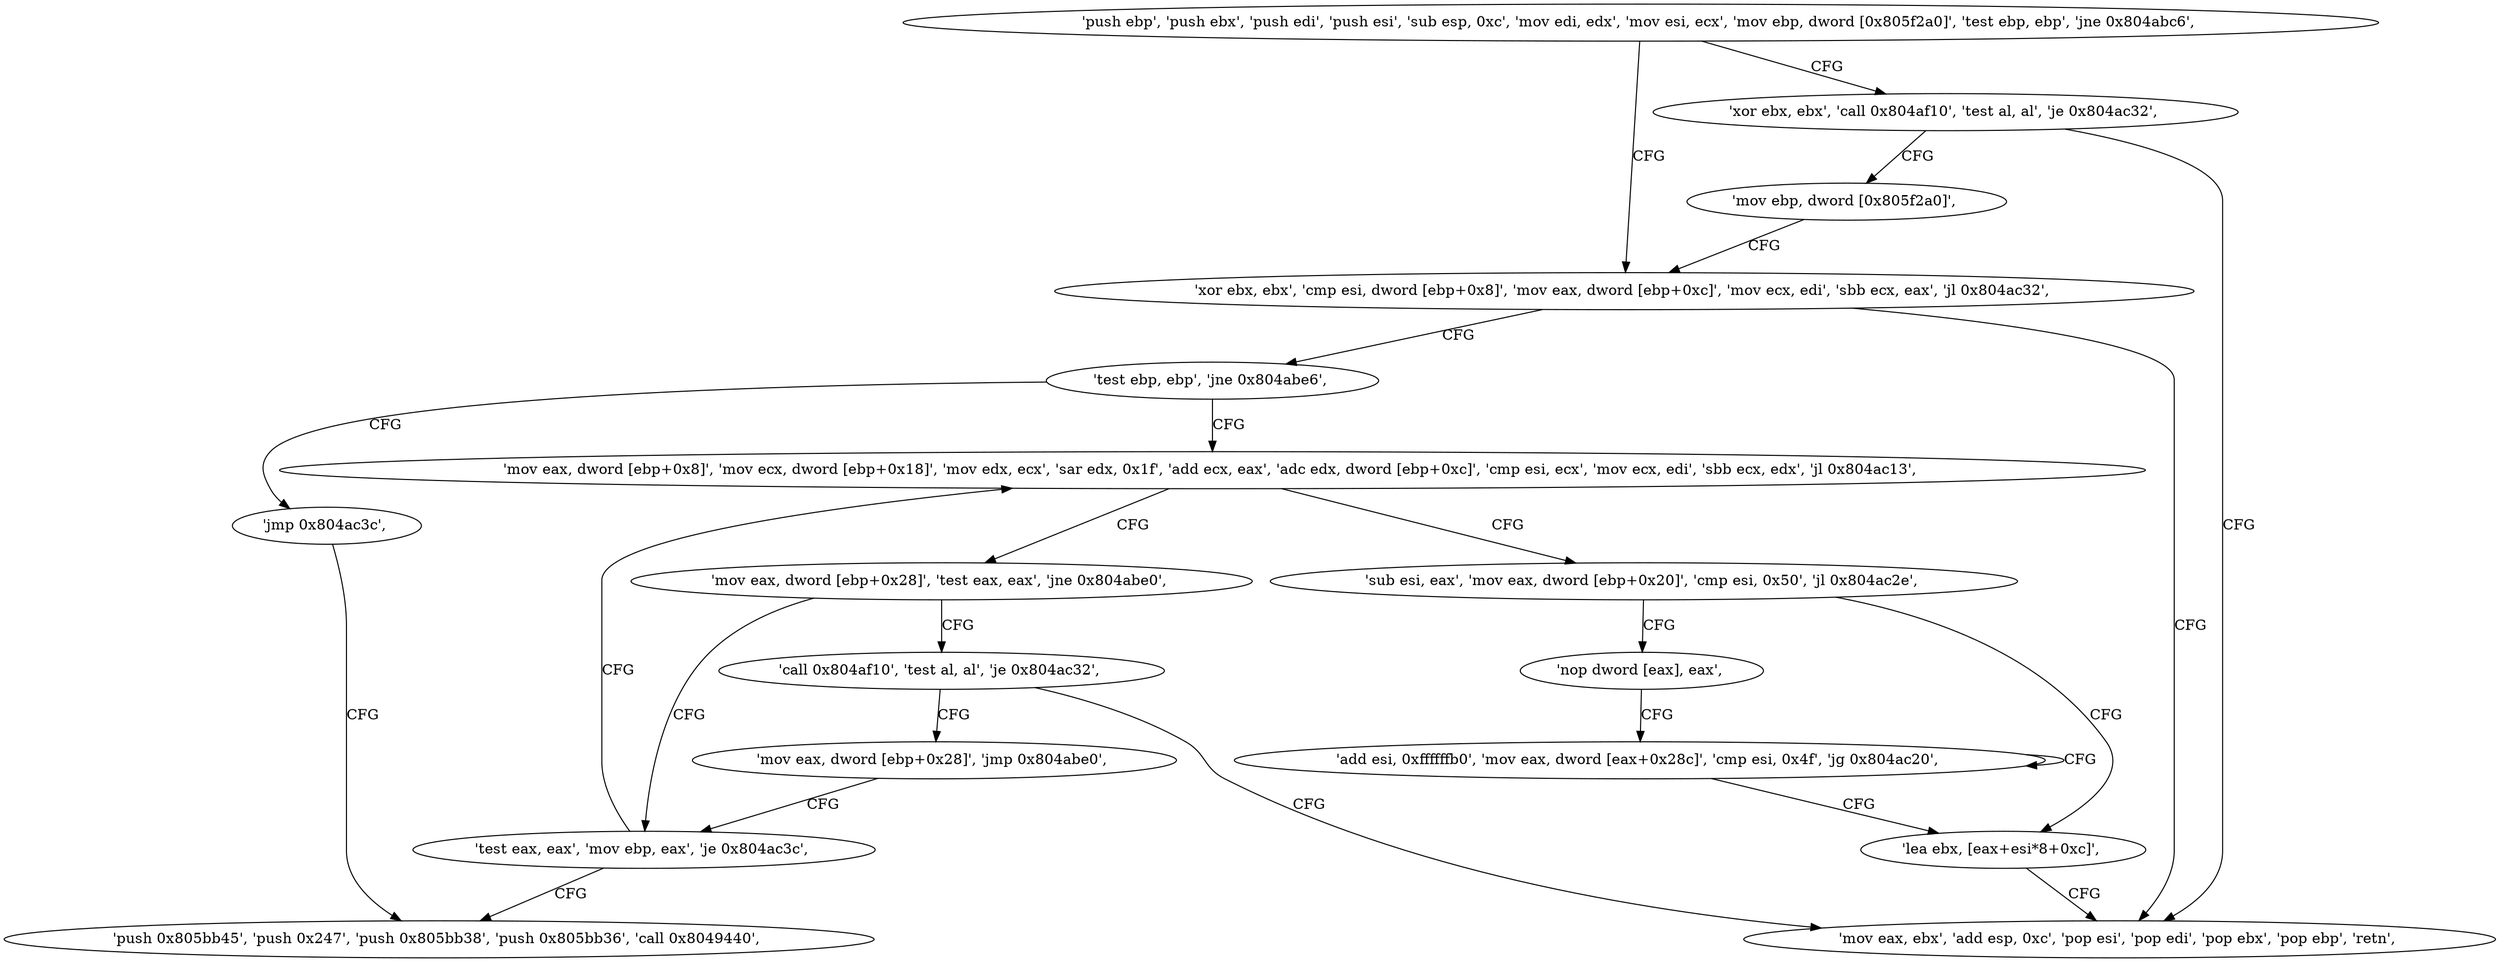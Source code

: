 digraph "func" {
"134523808" [label = "'push ebp', 'push ebx', 'push edi', 'push esi', 'sub esp, 0xc', 'mov edi, edx', 'mov esi, ecx', 'mov ebp, dword [0x805f2a0]', 'test ebp, ebp', 'jne 0x804abc6', " ]
"134523846" [label = "'xor ebx, ebx', 'cmp esi, dword [ebp+0x8]', 'mov eax, dword [ebp+0xc]', 'mov ecx, edi', 'sbb ecx, eax', 'jl 0x804ac32', " ]
"134523829" [label = "'xor ebx, ebx', 'call 0x804af10', 'test al, al', 'je 0x804ac32', " ]
"134523954" [label = "'mov eax, ebx', 'add esp, 0xc', 'pop esi', 'pop edi', 'pop ebx', 'pop ebp', 'retn', " ]
"134523860" [label = "'test ebp, ebp', 'jne 0x804abe6', " ]
"134523840" [label = "'mov ebp, dword [0x805f2a0]', " ]
"134523878" [label = "'mov eax, dword [ebp+0x8]', 'mov ecx, dword [ebp+0x18]', 'mov edx, ecx', 'sar edx, 0x1f', 'add ecx, eax', 'adc edx, dword [ebp+0xc]', 'cmp esi, ecx', 'mov ecx, edi', 'sbb ecx, edx', 'jl 0x804ac13', " ]
"134523864" [label = "'jmp 0x804ac3c', " ]
"134523923" [label = "'sub esi, eax', 'mov eax, dword [ebp+0x20]', 'cmp esi, 0x50', 'jl 0x804ac2e', " ]
"134523902" [label = "'mov eax, dword [ebp+0x28]', 'test eax, eax', 'jne 0x804abe0', " ]
"134523964" [label = "'push 0x805bb45', 'push 0x247', 'push 0x805bb38', 'push 0x805bb36', 'call 0x8049440', " ]
"134523950" [label = "'lea ebx, [eax+esi*8+0xc]', " ]
"134523933" [label = "'nop dword [eax], eax', " ]
"134523872" [label = "'test eax, eax', 'mov ebp, eax', 'je 0x804ac3c', " ]
"134523909" [label = "'call 0x804af10', 'test al, al', 'je 0x804ac32', " ]
"134523936" [label = "'add esi, 0xffffffb0', 'mov eax, dword [eax+0x28c]', 'cmp esi, 0x4f', 'jg 0x804ac20', " ]
"134523918" [label = "'mov eax, dword [ebp+0x28]', 'jmp 0x804abe0', " ]
"134523808" -> "134523846" [ label = "CFG" ]
"134523808" -> "134523829" [ label = "CFG" ]
"134523846" -> "134523954" [ label = "CFG" ]
"134523846" -> "134523860" [ label = "CFG" ]
"134523829" -> "134523954" [ label = "CFG" ]
"134523829" -> "134523840" [ label = "CFG" ]
"134523860" -> "134523878" [ label = "CFG" ]
"134523860" -> "134523864" [ label = "CFG" ]
"134523840" -> "134523846" [ label = "CFG" ]
"134523878" -> "134523923" [ label = "CFG" ]
"134523878" -> "134523902" [ label = "CFG" ]
"134523864" -> "134523964" [ label = "CFG" ]
"134523923" -> "134523950" [ label = "CFG" ]
"134523923" -> "134523933" [ label = "CFG" ]
"134523902" -> "134523872" [ label = "CFG" ]
"134523902" -> "134523909" [ label = "CFG" ]
"134523950" -> "134523954" [ label = "CFG" ]
"134523933" -> "134523936" [ label = "CFG" ]
"134523872" -> "134523964" [ label = "CFG" ]
"134523872" -> "134523878" [ label = "CFG" ]
"134523909" -> "134523954" [ label = "CFG" ]
"134523909" -> "134523918" [ label = "CFG" ]
"134523936" -> "134523936" [ label = "CFG" ]
"134523936" -> "134523950" [ label = "CFG" ]
"134523918" -> "134523872" [ label = "CFG" ]
}
